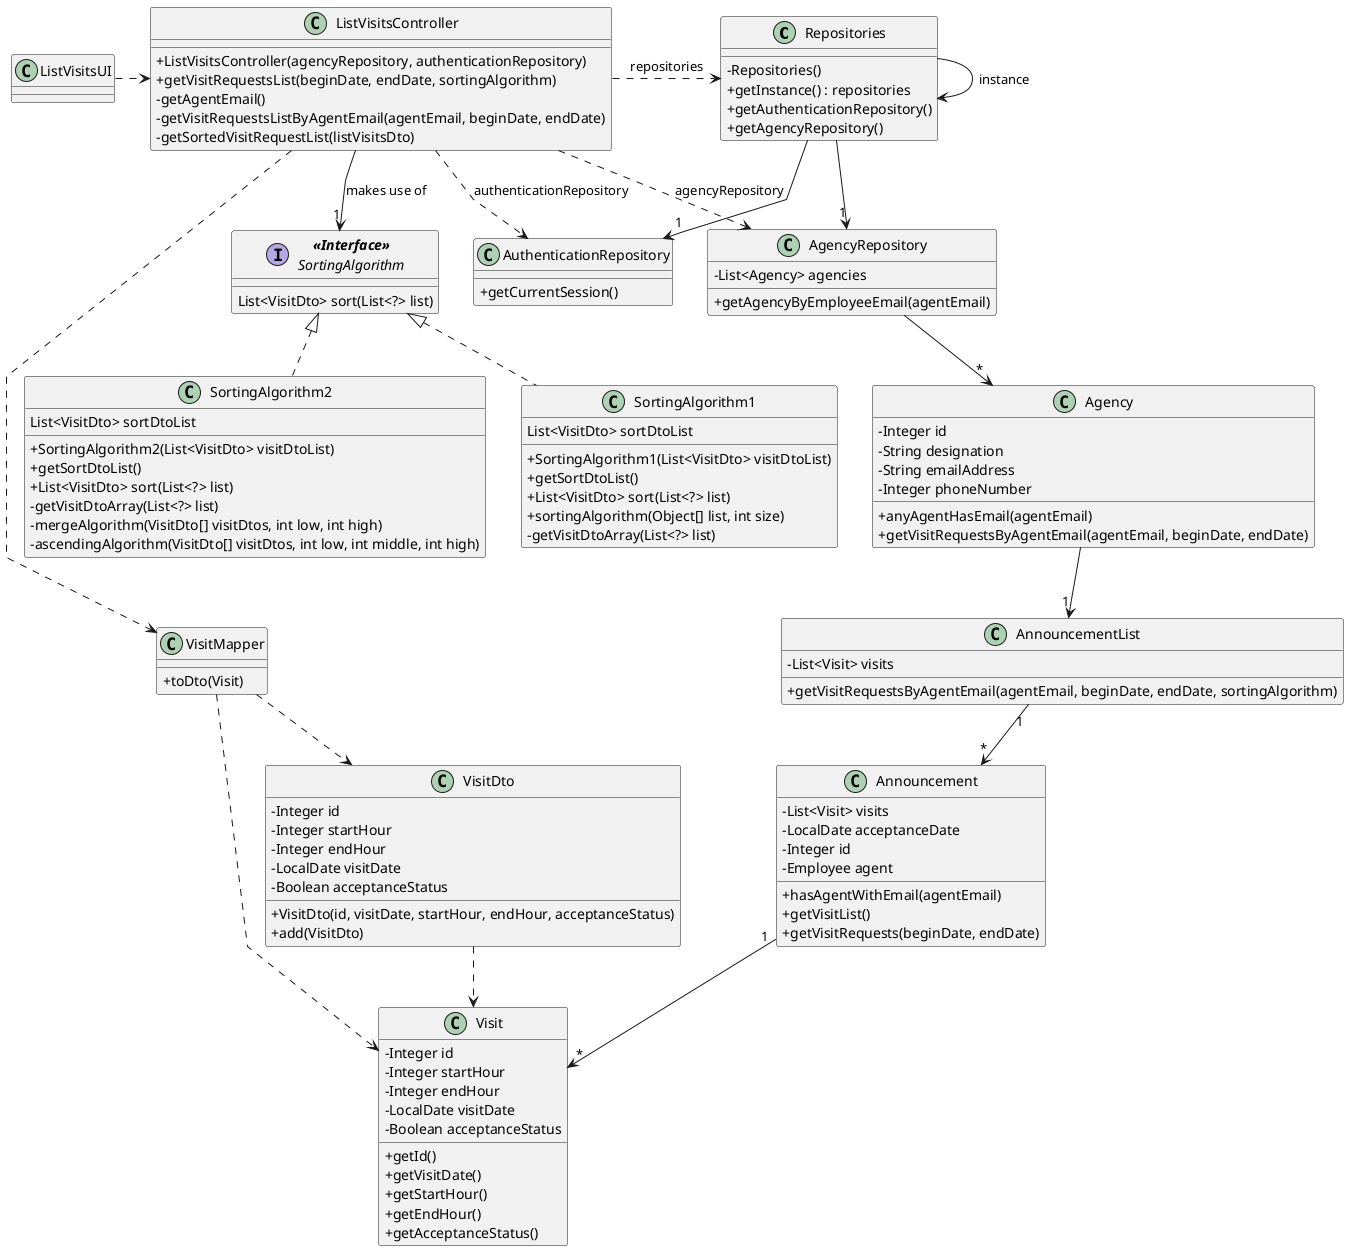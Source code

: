 @startuml
skinparam packageStyle rectangle
skinparam shadowing false
skinparam linetype polyline

skinparam classAttributeIconSize 0

class Repositories {
    - Repositories()
    + getInstance() : repositories
    + getAuthenticationRepository()
    + getAgencyRepository()
}

class ListVisitsController {
    + ListVisitsController(agencyRepository, authenticationRepository)
    + getVisitRequestsList(beginDate, endDate, sortingAlgorithm)
    - getAgentEmail()
    - getVisitRequestsListByAgentEmail(agentEmail, beginDate, endDate)
    - getSortedVisitRequestList(listVisitsDto)
}

class AuthenticationRepository{
+getCurrentSession()
}

class AgencyRepository{
-List<Agency> agencies

+getAgencyByEmployeeEmail(agentEmail)
}

class Agency{
- Integer id
- String designation
- String emailAddress
- Integer phoneNumber

+ anyAgentHasEmail(agentEmail)
+ getVisitRequestsByAgentEmail(agentEmail, beginDate, endDate)
}

class AnnouncementList{
- List<Visit> visits

+ getVisitRequestsByAgentEmail(agentEmail, beginDate, endDate, sortingAlgorithm)
}

class Announcement{
    - List<Visit> visits
    - LocalDate acceptanceDate
    - Integer id
    - Employee agent

+ hasAgentWithEmail(agentEmail)
+ getVisitList()
+ getVisitRequests(beginDate, endDate)
}

class VisitMapper{
+toDto(Visit)
}

class Visit{
- Integer id
- Integer startHour
- Integer endHour
- LocalDate visitDate
- Boolean acceptanceStatus

+getId()
+getVisitDate()
+getStartHour()
+getEndHour()
+getAcceptanceStatus()
}

class VisitDto{
- Integer id
- Integer startHour
- Integer endHour
- LocalDate visitDate
- Boolean acceptanceStatus

+VisitDto(id, visitDate, startHour, endHour, acceptanceStatus)
+add(VisitDto)
}

interface SortAlgorithm  as "<b><<Interface>></b>\nSortingAlgorithm" {
 List<VisitDto> sort(List<?> list)
}

class SortingAlgorithm1 implements SortAlgorithm{
List<VisitDto> sortDtoList

+SortingAlgorithm1(List<VisitDto> visitDtoList)
+getSortDtoList()
+List<VisitDto> sort(List<?> list)
+sortingAlgorithm(Object[] list, int size)
-getVisitDtoArray(List<?> list)
}

class SortingAlgorithm2 implements SortAlgorithm{
List<VisitDto> sortDtoList

+SortingAlgorithm2(List<VisitDto> visitDtoList)
+getSortDtoList()
+List<VisitDto> sort(List<?> list)
-getVisitDtoArray(List<?> list)
-mergeAlgorithm(VisitDto[] visitDtos, int low, int high)
-ascendingAlgorithm(VisitDto[] visitDtos, int low, int middle, int high)
}


class ListVisitsUI {
}


Repositories -> Repositories : instance

ListVisitsUI .> ListVisitsController

ListVisitsController .> Repositories : repositories


ListVisitsController .> VisitMapper

VisitMapper ..> VisitDto
VisitDto ..> Visit
VisitMapper ..> Visit

ListVisitsController ..> AgencyRepository : agencyRepository
ListVisitsController ..> AuthenticationRepository : authenticationRepository
Repositories --> "1" AgencyRepository
Repositories --> "1" AuthenticationRepository
AgencyRepository --> "*" Agency
Agency --> "1" AnnouncementList
AnnouncementList "1" --> "*" Announcement
Announcement "1"--> "*" Visit
ListVisitsController --> "1"SortAlgorithm : makes use of
'Announcement "1" -> "1" Request : is based on
'Request "1" -> "1" Property : has information about
'Visit "1" -> "1" Property : is done to
@enduml
